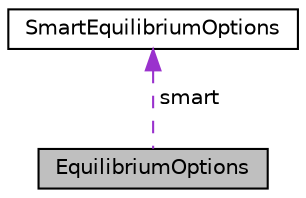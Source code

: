 digraph "EquilibriumOptions"
{
 // INTERACTIVE_SVG=YES
 // LATEX_PDF_SIZE
  bgcolor="transparent";
  edge [fontname="Helvetica",fontsize="10",labelfontname="Helvetica",labelfontsize="10"];
  node [fontname="Helvetica",fontsize="10",shape=record];
  Node1 [label="EquilibriumOptions",height=0.2,width=0.4,color="black", fillcolor="grey75", style="filled", fontcolor="black",tooltip="The options for the equilibrium calculations."];
  Node2 -> Node1 [dir="back",color="darkorchid3",fontsize="10",style="dashed",label=" smart" ,fontname="Helvetica"];
  Node2 [label="SmartEquilibriumOptions",height=0.2,width=0.4,color="black",URL="$struct_reaktoro_1_1_smart_equilibrium_options.html",tooltip="The options for the smart equilibrium calculations."];
}
